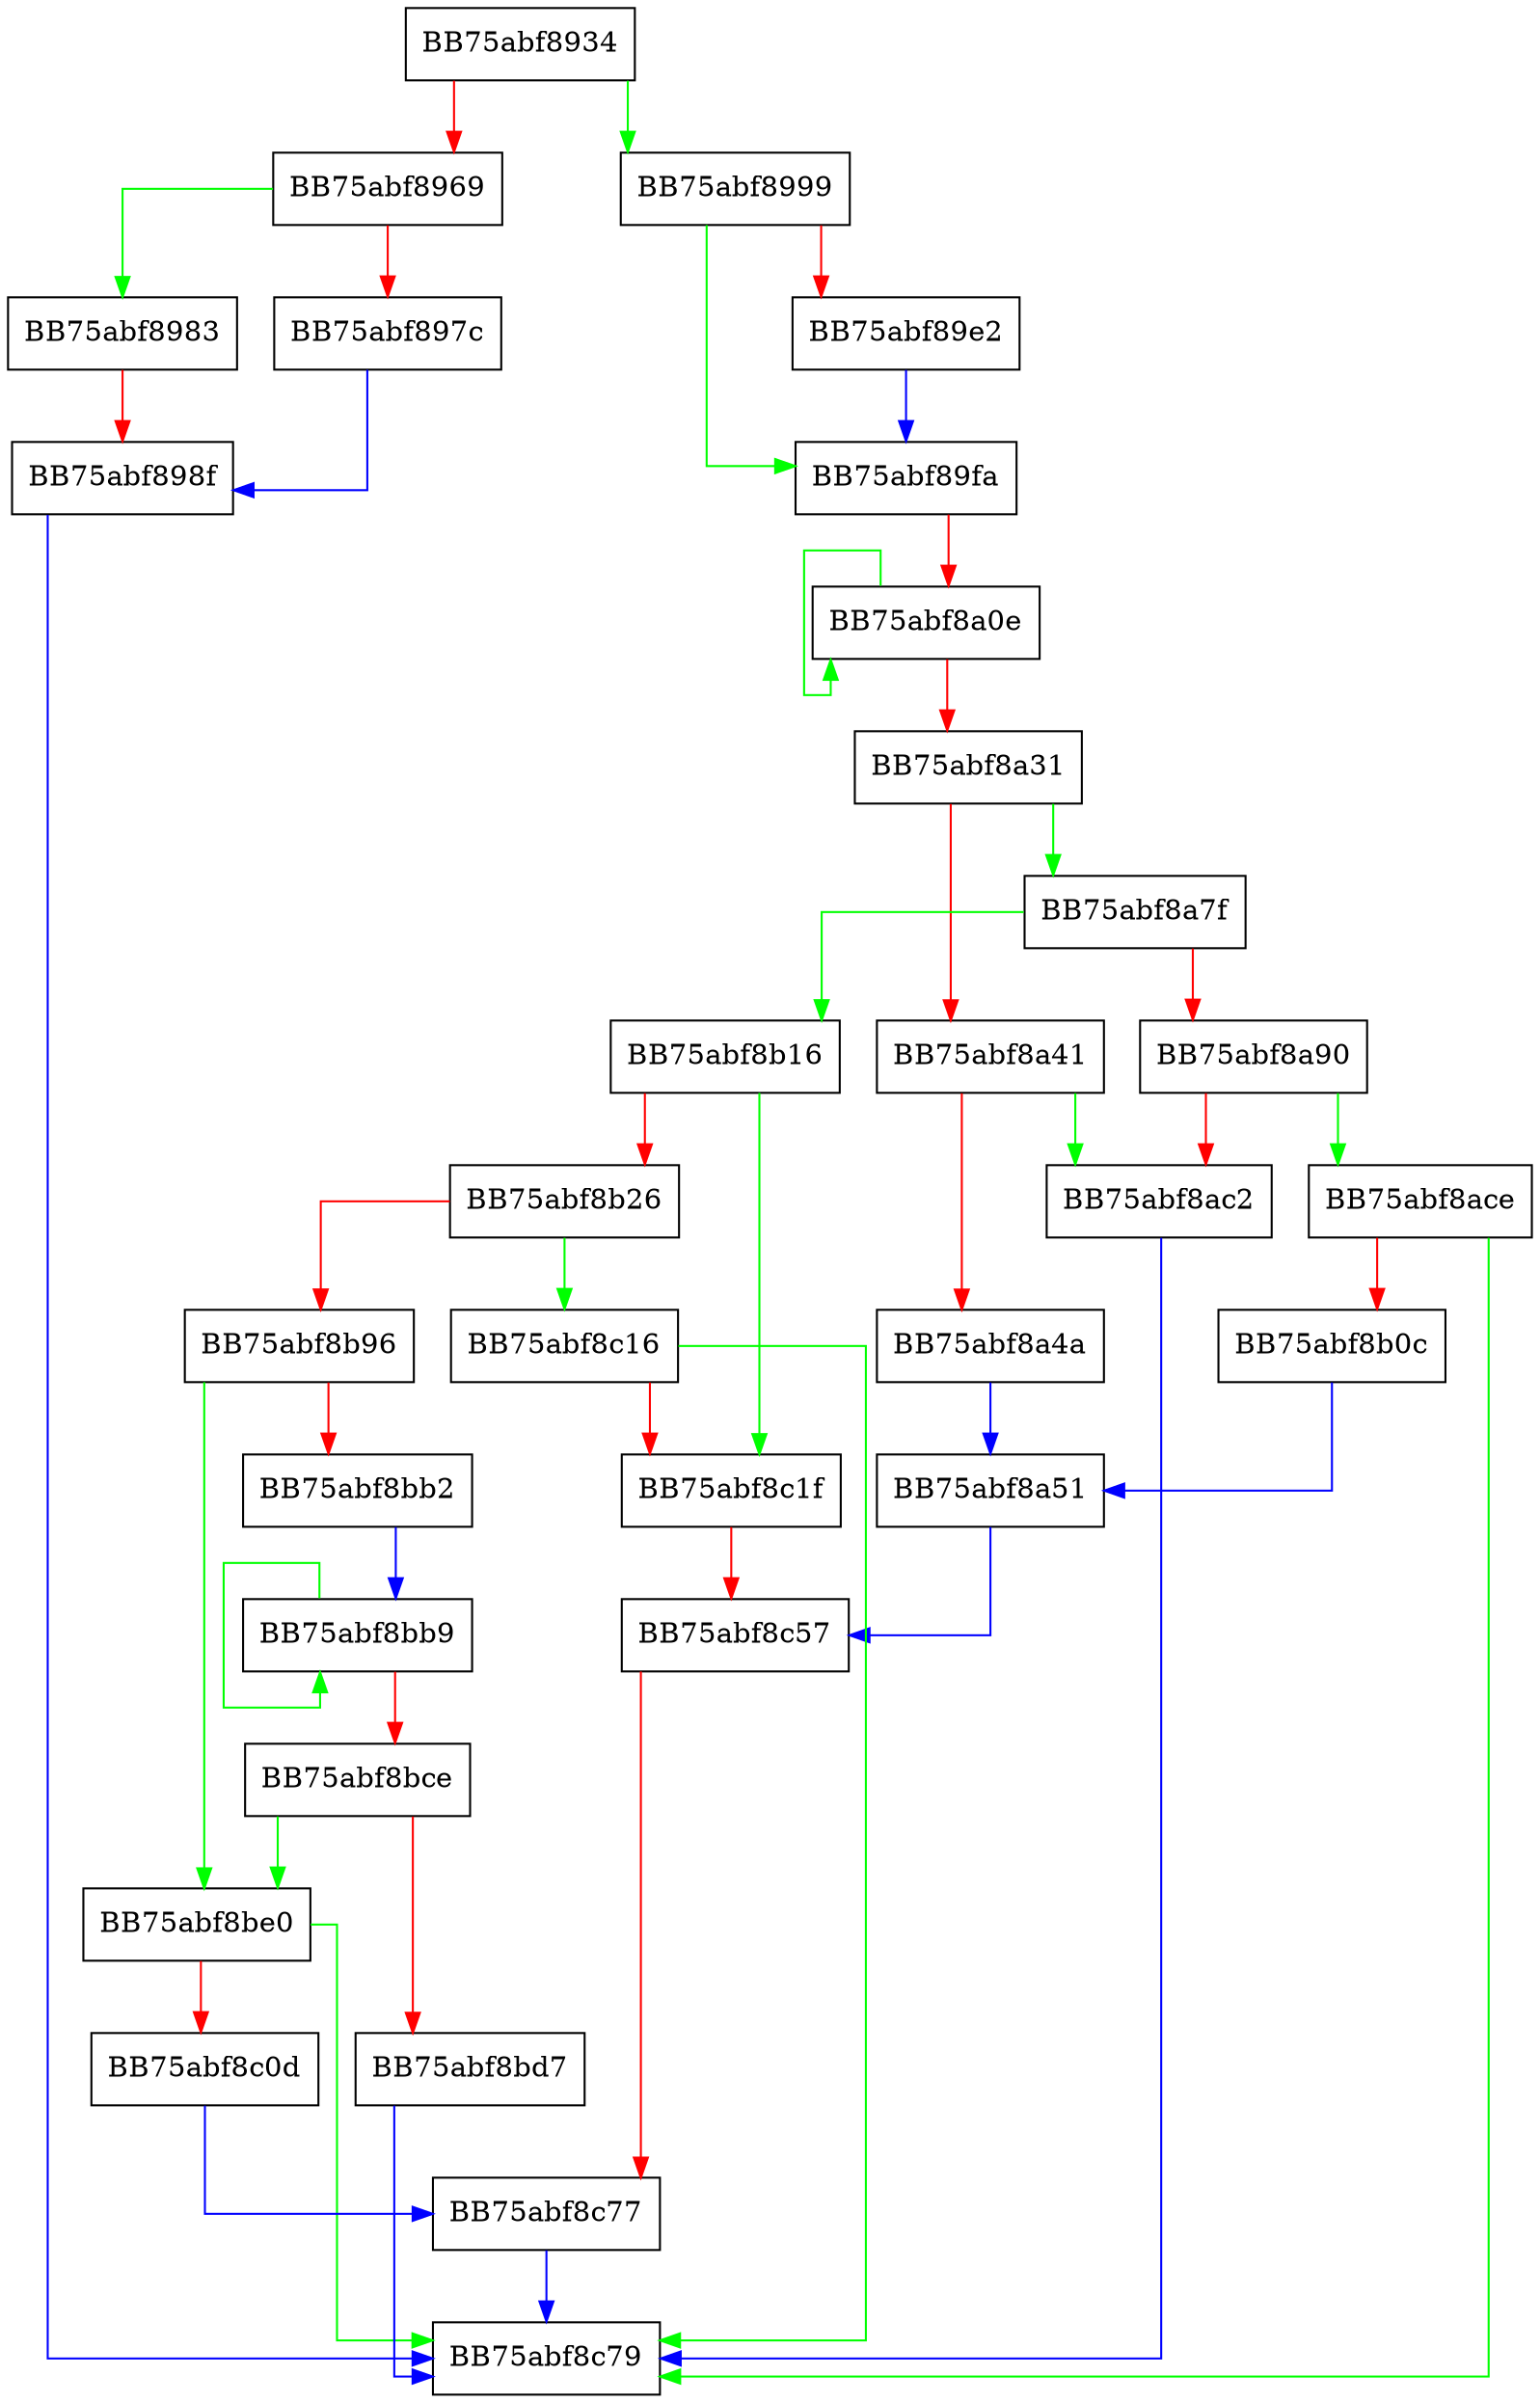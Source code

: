 digraph ZSTD_buildSeqStore {
  node [shape="box"];
  graph [splines=ortho];
  BB75abf8934 -> BB75abf8999 [color="green"];
  BB75abf8934 -> BB75abf8969 [color="red"];
  BB75abf8969 -> BB75abf8983 [color="green"];
  BB75abf8969 -> BB75abf897c [color="red"];
  BB75abf897c -> BB75abf898f [color="blue"];
  BB75abf8983 -> BB75abf898f [color="red"];
  BB75abf898f -> BB75abf8c79 [color="blue"];
  BB75abf8999 -> BB75abf89fa [color="green"];
  BB75abf8999 -> BB75abf89e2 [color="red"];
  BB75abf89e2 -> BB75abf89fa [color="blue"];
  BB75abf89fa -> BB75abf8a0e [color="red"];
  BB75abf8a0e -> BB75abf8a0e [color="green"];
  BB75abf8a0e -> BB75abf8a31 [color="red"];
  BB75abf8a31 -> BB75abf8a7f [color="green"];
  BB75abf8a31 -> BB75abf8a41 [color="red"];
  BB75abf8a41 -> BB75abf8ac2 [color="green"];
  BB75abf8a41 -> BB75abf8a4a [color="red"];
  BB75abf8a4a -> BB75abf8a51 [color="blue"];
  BB75abf8a51 -> BB75abf8c57 [color="blue"];
  BB75abf8a7f -> BB75abf8b16 [color="green"];
  BB75abf8a7f -> BB75abf8a90 [color="red"];
  BB75abf8a90 -> BB75abf8ace [color="green"];
  BB75abf8a90 -> BB75abf8ac2 [color="red"];
  BB75abf8ac2 -> BB75abf8c79 [color="blue"];
  BB75abf8ace -> BB75abf8c79 [color="green"];
  BB75abf8ace -> BB75abf8b0c [color="red"];
  BB75abf8b0c -> BB75abf8a51 [color="blue"];
  BB75abf8b16 -> BB75abf8c1f [color="green"];
  BB75abf8b16 -> BB75abf8b26 [color="red"];
  BB75abf8b26 -> BB75abf8c16 [color="green"];
  BB75abf8b26 -> BB75abf8b96 [color="red"];
  BB75abf8b96 -> BB75abf8be0 [color="green"];
  BB75abf8b96 -> BB75abf8bb2 [color="red"];
  BB75abf8bb2 -> BB75abf8bb9 [color="blue"];
  BB75abf8bb9 -> BB75abf8bb9 [color="green"];
  BB75abf8bb9 -> BB75abf8bce [color="red"];
  BB75abf8bce -> BB75abf8be0 [color="green"];
  BB75abf8bce -> BB75abf8bd7 [color="red"];
  BB75abf8bd7 -> BB75abf8c79 [color="blue"];
  BB75abf8be0 -> BB75abf8c79 [color="green"];
  BB75abf8be0 -> BB75abf8c0d [color="red"];
  BB75abf8c0d -> BB75abf8c77 [color="blue"];
  BB75abf8c16 -> BB75abf8c79 [color="green"];
  BB75abf8c16 -> BB75abf8c1f [color="red"];
  BB75abf8c1f -> BB75abf8c57 [color="red"];
  BB75abf8c57 -> BB75abf8c77 [color="red"];
  BB75abf8c77 -> BB75abf8c79 [color="blue"];
}